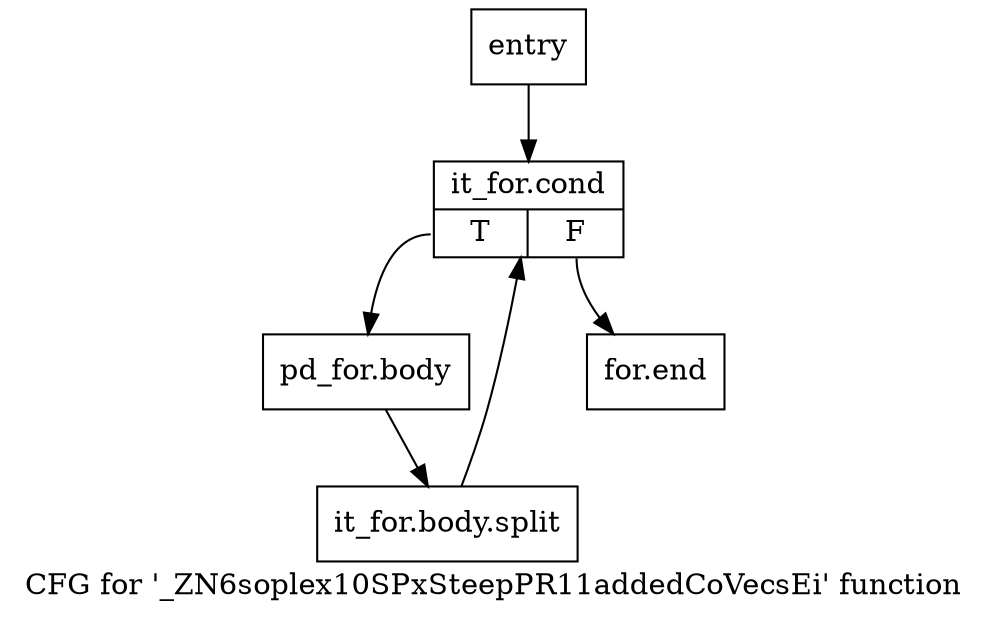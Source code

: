 digraph "CFG for '_ZN6soplex10SPxSteepPR11addedCoVecsEi' function" {
	label="CFG for '_ZN6soplex10SPxSteepPR11addedCoVecsEi' function";

	Node0x2a500a0 [shape=record,label="{entry}"];
	Node0x2a500a0 -> Node0x2a500f0;
	Node0x2a500f0 [shape=record,label="{it_for.cond|{<s0>T|<s1>F}}"];
	Node0x2a500f0:s0 -> Node0x2a50140;
	Node0x2a500f0:s1 -> Node0x2a50190;
	Node0x2a50140 [shape=record,label="{pd_for.body}"];
	Node0x2a50140 -> Node0x32e63d0;
	Node0x32e63d0 [shape=record,label="{it_for.body.split}"];
	Node0x32e63d0 -> Node0x2a500f0;
	Node0x2a50190 [shape=record,label="{for.end}"];
}
